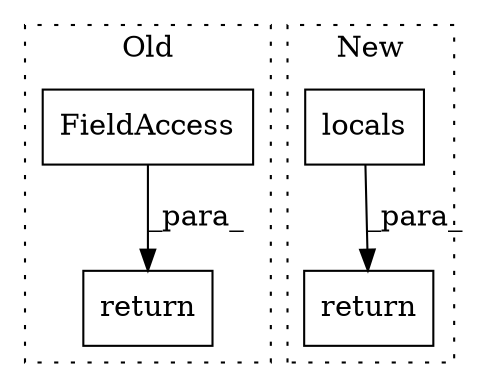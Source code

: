 digraph G {
subgraph cluster0 {
1 [label="return" a="41" s="411" l="7" shape="box"];
3 [label="FieldAccess" a="22" s="418" l="4" shape="box"];
label = "Old";
style="dotted";
}
subgraph cluster1 {
2 [label="locals" a="32" s="929" l="8" shape="box"];
4 [label="return" a="41" s="922" l="7" shape="box"];
label = "New";
style="dotted";
}
2 -> 4 [label="_para_"];
3 -> 1 [label="_para_"];
}